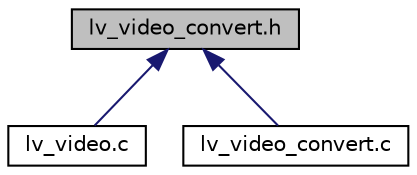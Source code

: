 digraph G
{
  edge [fontname="Helvetica",fontsize="10",labelfontname="Helvetica",labelfontsize="10"];
  node [fontname="Helvetica",fontsize="10",shape=record];
  Node1 [label="lv_video_convert.h",height=0.2,width=0.4,color="black", fillcolor="grey75", style="filled" fontcolor="black"];
  Node1 -> Node2 [dir="back",color="midnightblue",fontsize="10",style="solid",fontname="Helvetica"];
  Node2 [label="lv_video.c",height=0.2,width=0.4,color="black", fillcolor="white", style="filled",URL="$lv__video_8c.html"];
  Node1 -> Node3 [dir="back",color="midnightblue",fontsize="10",style="solid",fontname="Helvetica"];
  Node3 [label="lv_video_convert.c",height=0.2,width=0.4,color="black", fillcolor="white", style="filled",URL="$lv__video__convert_8c.html"];
}
